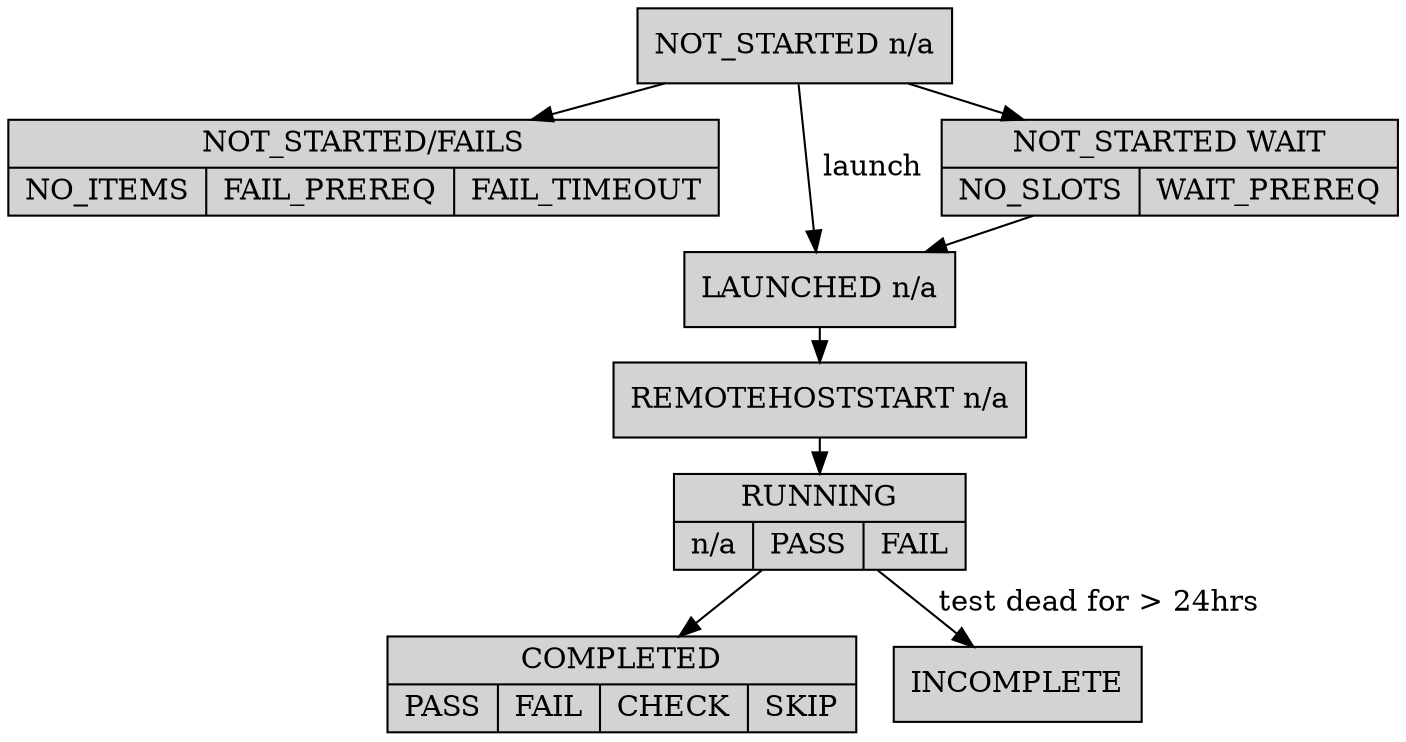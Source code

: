 digraph megatest_state_status {
  ranksep=0.05
  // rankdir=LR

node [shape=box,style=filled];

// subgraph cluster_notstarted {
//   label="Not started";

  "NOT_STARTED FAILS" [
  label = "{ NOT_STARTED/FAILS |{ NO_ITEMS |<here> FAIL_PREREQ |<here> FAIL_TIMEOUT }}";
  shape= "record";
  ]

"NOT_STARTED n/a" -> "LAUNCHED n/a" [label=" launch"];
"NOT_STARTED WAIT" -> "LAUNCHED n/a"

  "NOT_STARTED n/a";
  "NOT_STARTED WAIT" [
  label = "{NOT_STARTED WAIT|{ NO_SLOTS | <here> WAIT_PREREQ}}";
  shape = "record";
]

// struct3 [shape=record,label="hello\nworld |{ b |{c|<here> d|e}| f}| g | h"];

  "NOT_STARTED n/a" -> "NOT_STARTED FAILS";
  "NOT_STARTED n/a" -> "NOT_STARTED WAIT";

  "RUNNING" [
     shape="record";
     label="{RUNNING|{n/a|<here> PASS |<here> FAIL}}";
  ]

  "COMPLETED" [
      shape="record";
      label = "{COMPLETED|{PASS | <here> FAIL |<here> CHECK|<here> SKIP}}";
  ]


"RUNNING" -> "COMPLETED";
"RUNNING" -> "INCOMPLETE" [label="test dead for > 24hrs"];


"LAUNCHED n/a" -> "REMOTEHOSTSTART n/a" -> "RUNNING";

}

